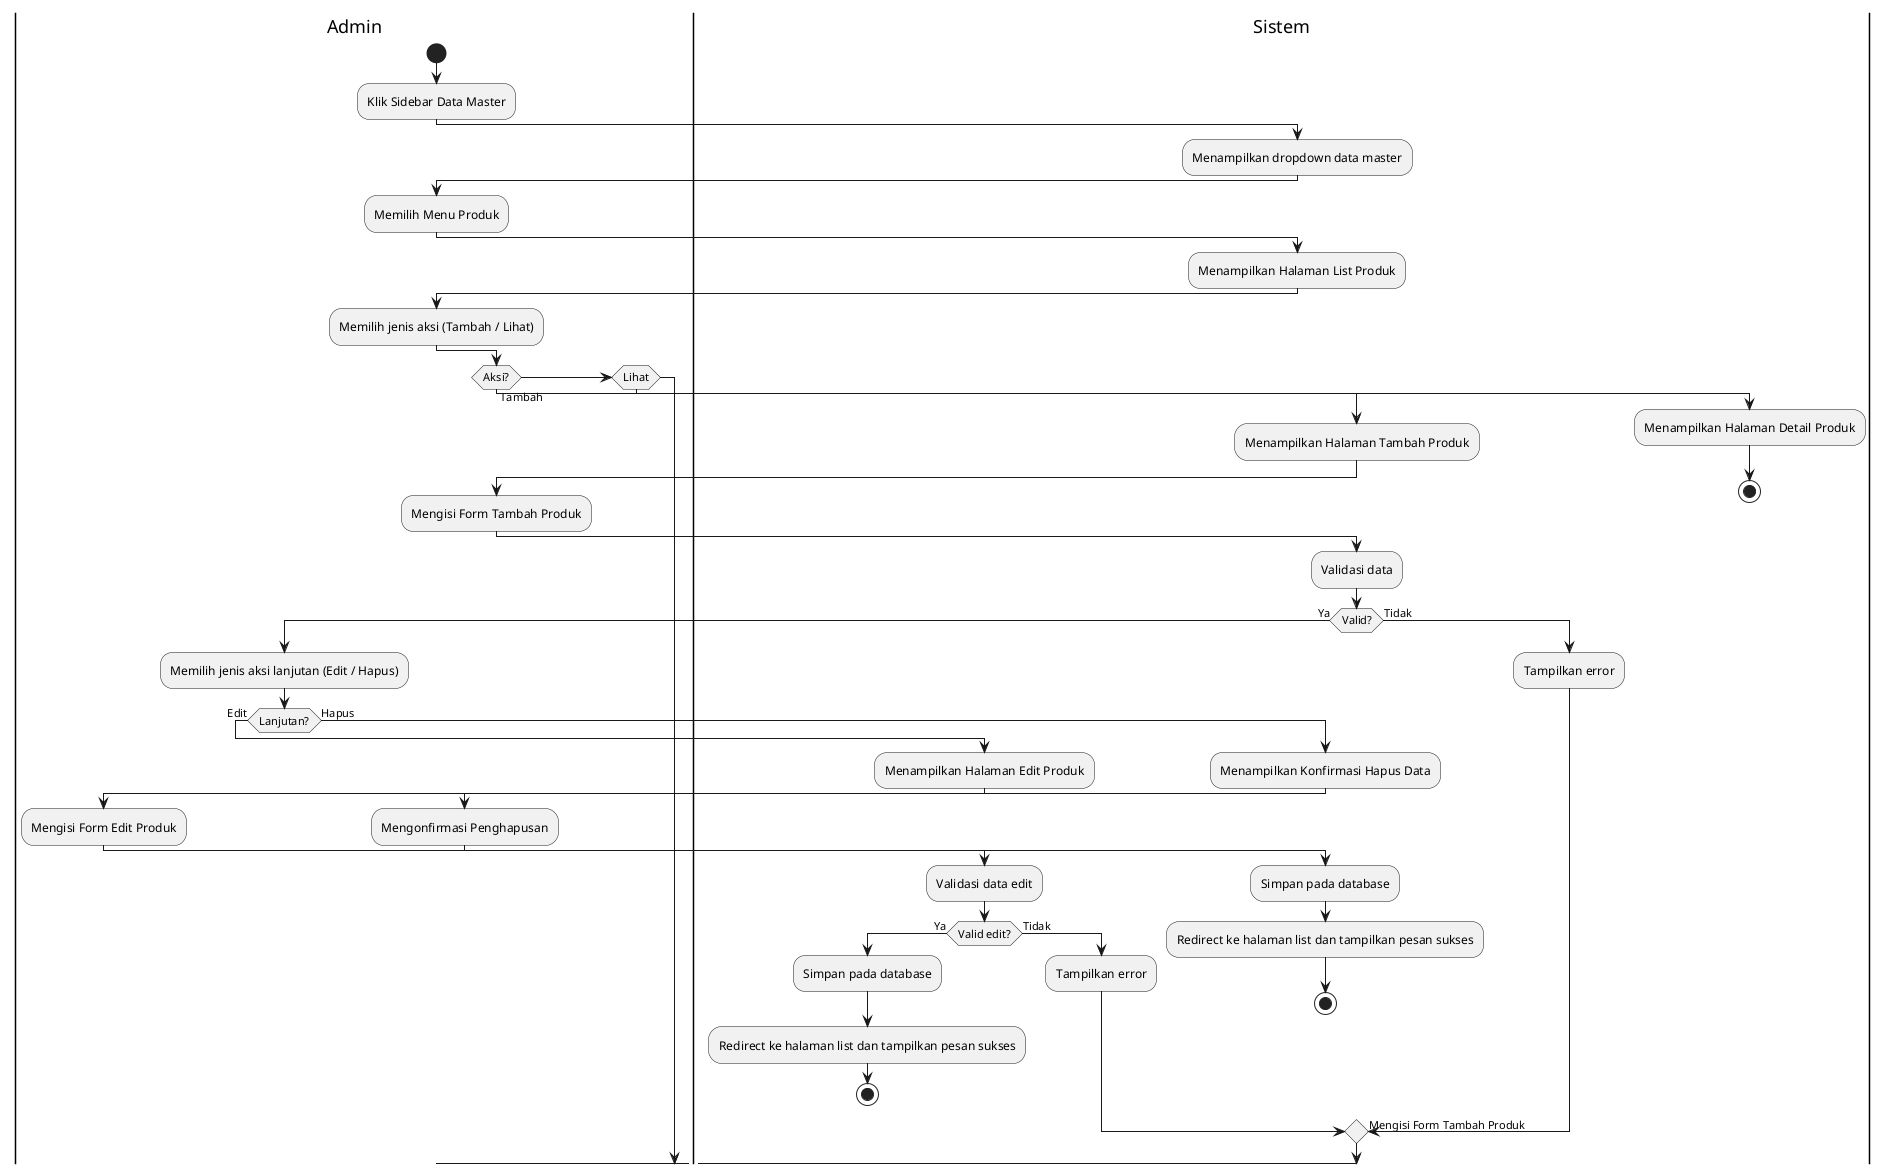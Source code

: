 @startuml
|Admin|
start
:Klik Sidebar Data Master;
|Sistem|
:Menampilkan dropdown data master;
|Admin|
:Memilih Menu Produk;
|Sistem|
:Menampilkan Halaman List Produk;

|Admin|
:Memilih jenis aksi (Tambah / Lihat);

if (Aksi?) then (Tambah)
  |Sistem|
  :Menampilkan Halaman Tambah Produk;
  |Admin|
  :Mengisi Form Tambah Produk;
  |Sistem|
  :Validasi data;

  if (Valid?) then (Ya)
    |Admin|
    :Memilih jenis aksi lanjutan (Edit / Hapus);
    if (Lanjutan?) then (Edit)
      |Sistem|
      :Menampilkan Halaman Edit Produk;
      |Admin|
      :Mengisi Form Edit Produk;
      |Sistem|
      :Validasi data edit;
      if (Valid edit?) then (Ya)
        :Simpan pada database;
        :Redirect ke halaman list dan tampilkan pesan sukses;
        stop
      else (Tidak)
        :Tampilkan error;
        -> Mengisi Form Edit Produk;
      endif
    else (Hapus)
      |Sistem|
      :Menampilkan Konfirmasi Hapus Data;
      |Admin|
      :Mengonfirmasi Penghapusan;
      |Sistem|
      :Simpan pada database;
      :Redirect ke halaman list dan tampilkan pesan sukses;
      stop
    endif
  else (Tidak)
    :Tampilkan error;
    -> Mengisi Form Tambah Produk;
  endif

elseif (Lihat)
  |Sistem|
  :Menampilkan Halaman Detail Produk;
  stop
endif
@enduml
